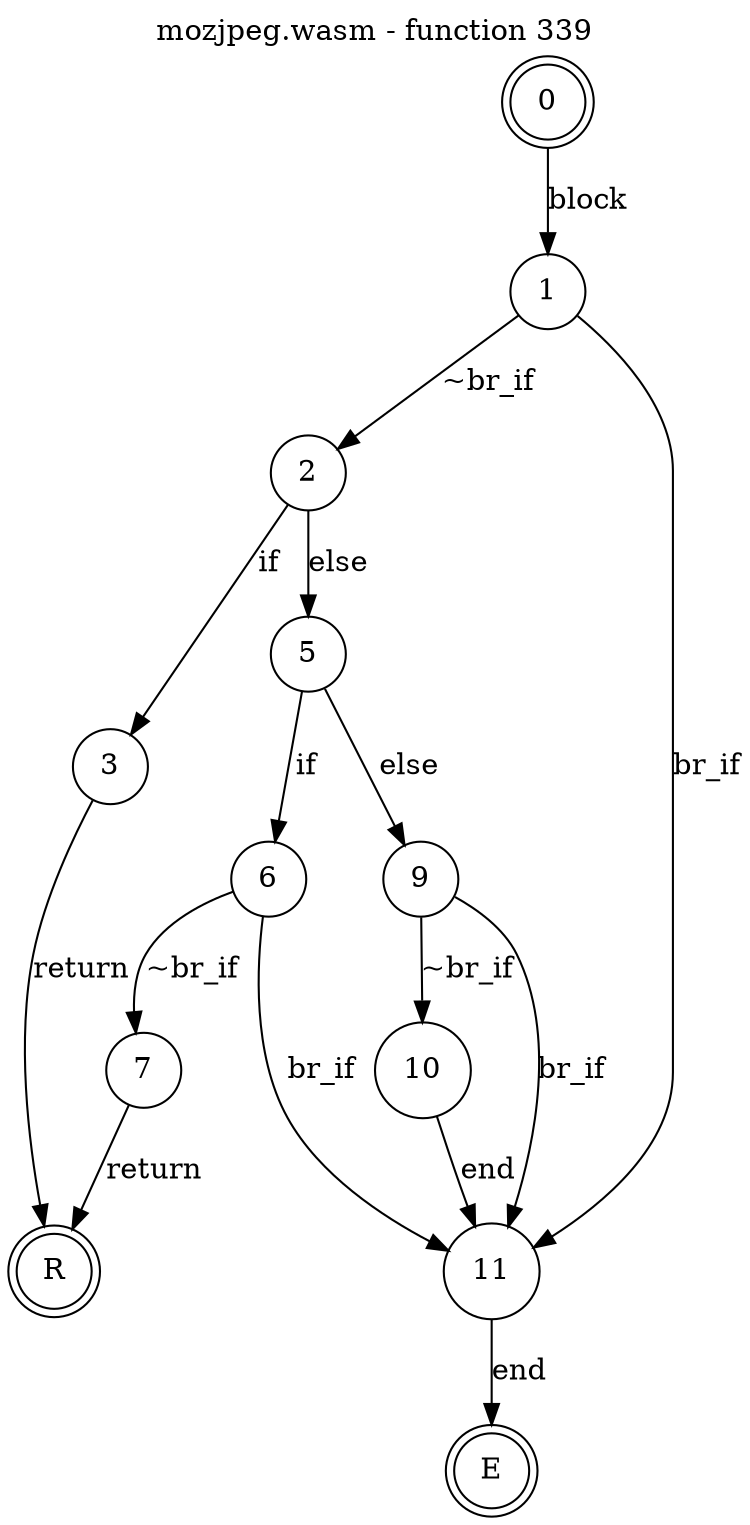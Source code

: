 digraph finite_state_machine {
    label = "mozjpeg.wasm - function 339"
    labelloc =  t
    labelfontsize = 16
    labelfontcolor = black
    labelfontname = "Helvetica"
    node [shape = doublecircle]; 0 E R ;
    node [shape = circle];
    0 -> 1[label="block"];
    1 -> 2[label="~br_if"];
    1 -> 11[label="br_if"];
    2 -> 3[label="if"];
    2 -> 5[label="else"];
    3 -> R[label="return"];
    5 -> 6[label="if"];
    5 -> 9[label="else"];
    6 -> 7[label="~br_if"];
    6 -> 11[label="br_if"];
    7 -> R[label="return"];
    9 -> 10[label="~br_if"];
    9 -> 11[label="br_if"];
    10 -> 11[label="end"];
    11 -> E[label="end"];
}
